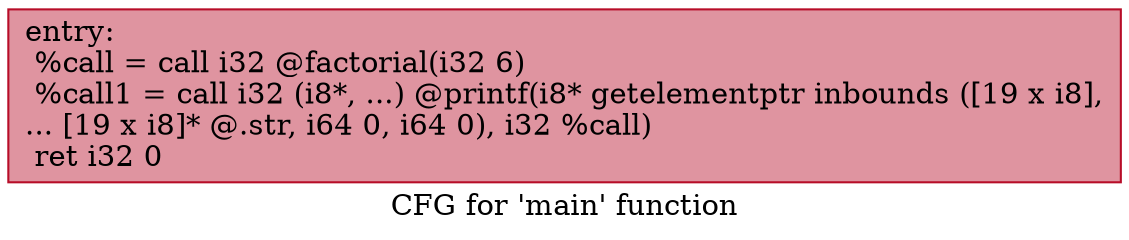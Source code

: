 digraph "CFG for 'main' function" {
	label="CFG for 'main' function";

	Node0x5584c88d67d0 [shape=record,color="#b70d28ff", style=filled, fillcolor="#b70d2870",label="{entry:\l  %call = call i32 @factorial(i32 6)\l  %call1 = call i32 (i8*, ...) @printf(i8* getelementptr inbounds ([19 x i8],\l... [19 x i8]* @.str, i64 0, i64 0), i32 %call)\l  ret i32 0\l}"];
}
